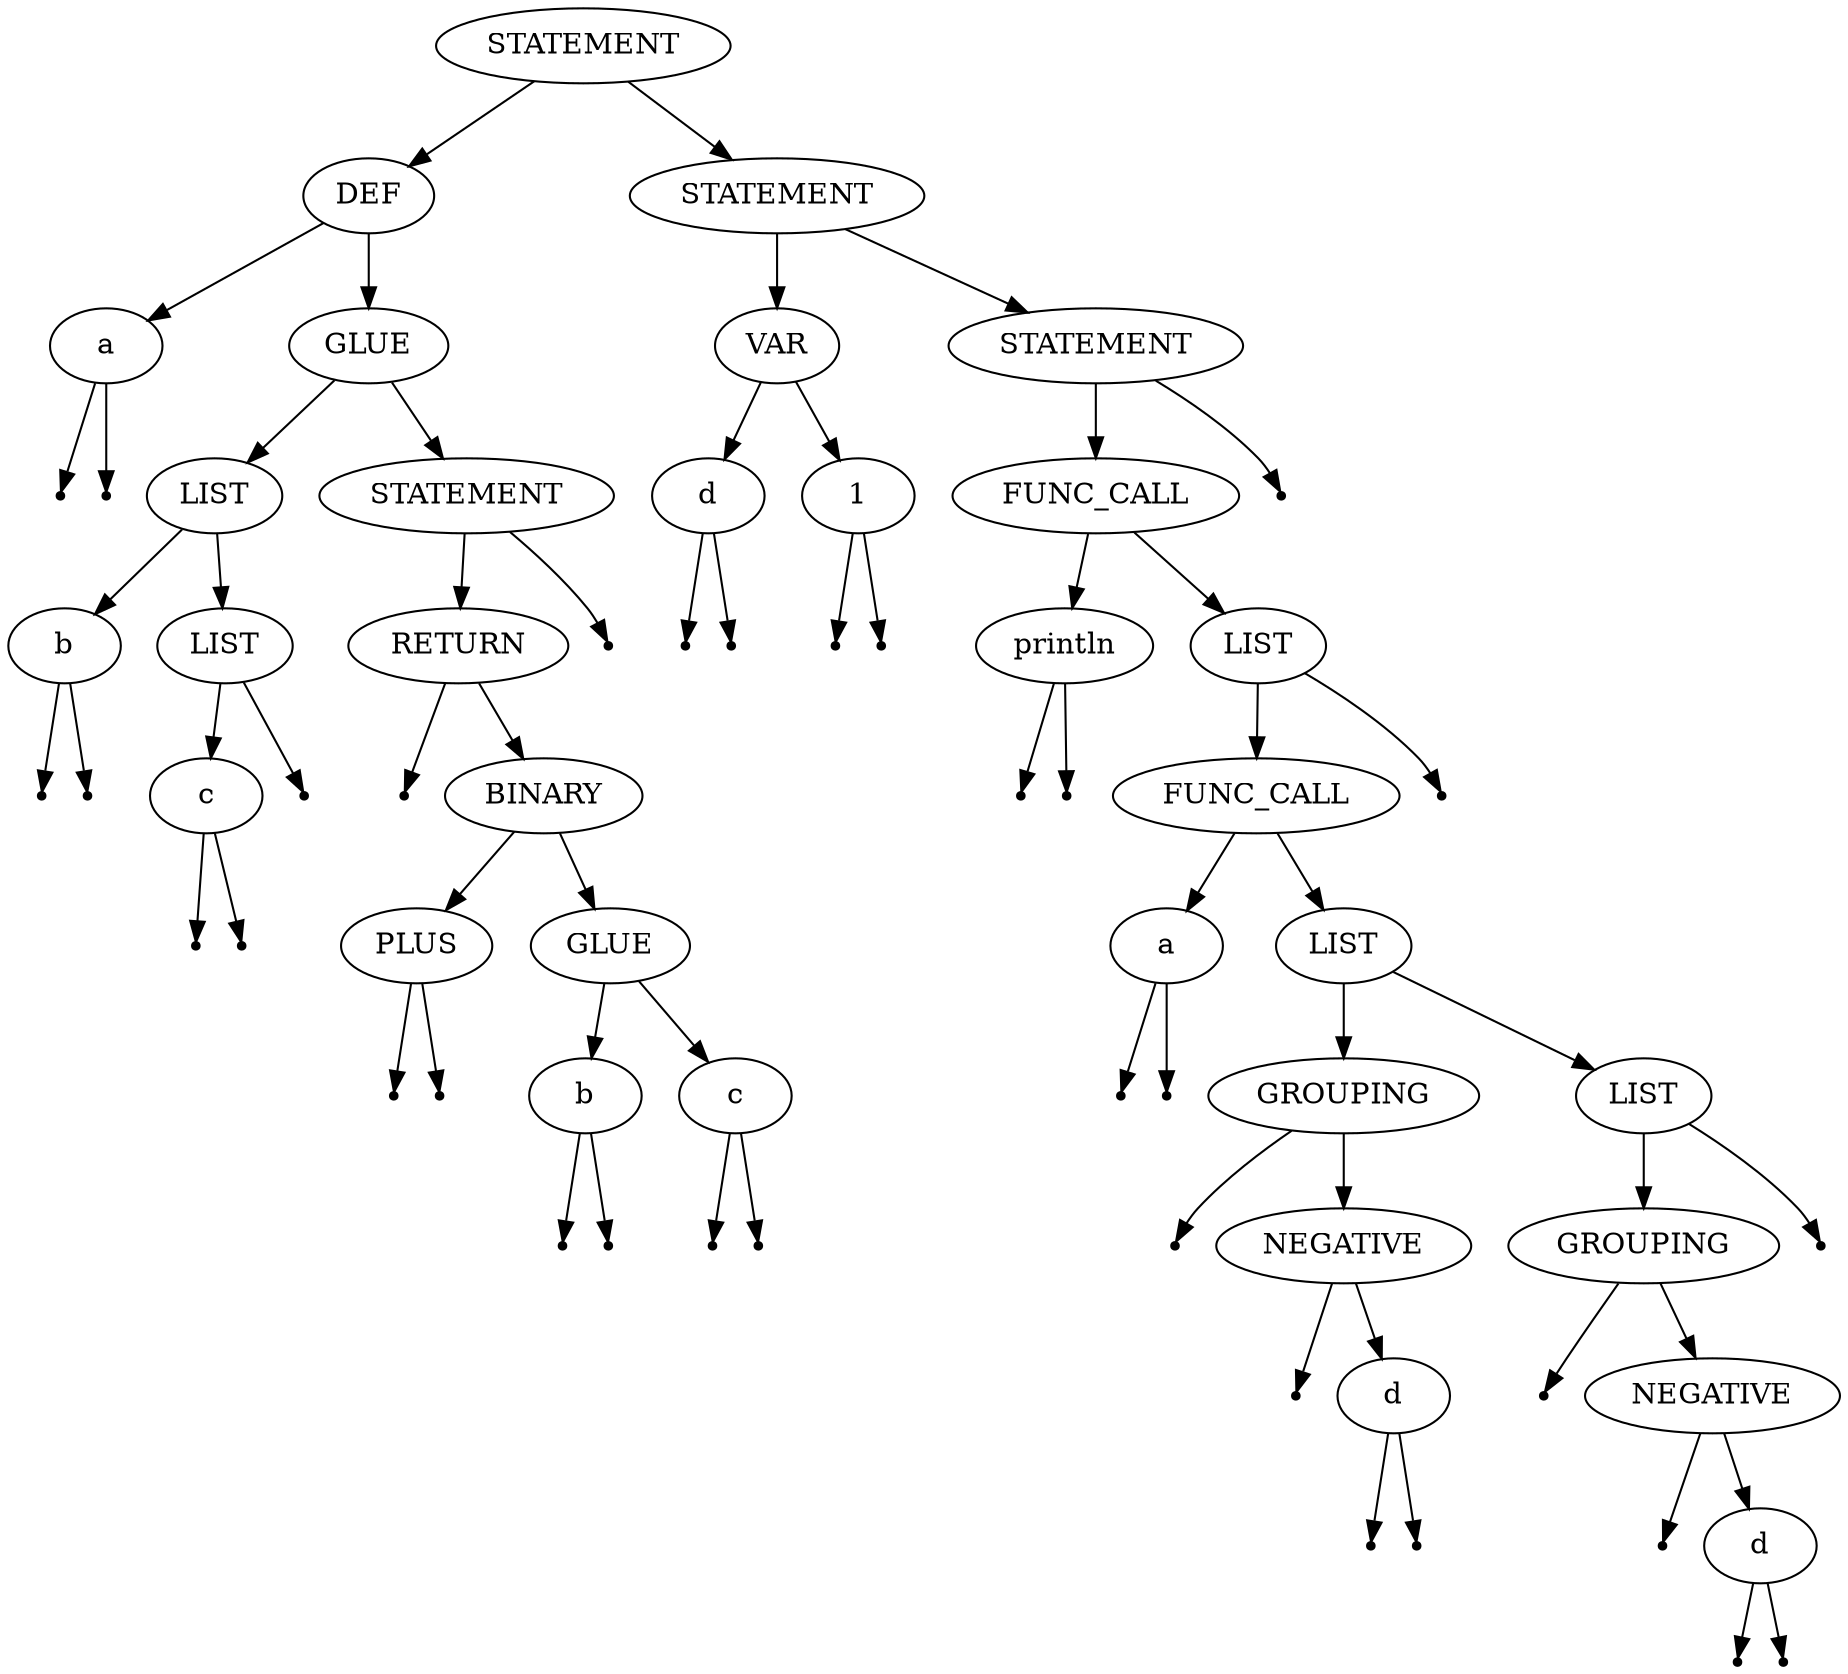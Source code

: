 digraph {
graph [ordering="out"];
Node0 [label=STATEMENT];
Node1 [label=DEF];
Node0 -> Node1;
Node2 [label=STATEMENT];
Node0 -> Node2;
Node3 [label=a];
Node1 -> Node3;
Node4 [label=GLUE];
Node1 -> Node4;
Node5 [label=VAR];
Node2 -> Node5;
Node6 [label=STATEMENT];
Node2 -> Node6;
Null0 [shape=point];
Node3 -> Null0;
Null1 [shape=point];
Node3 -> Null1;
Node7 [label=LIST];
Node4 -> Node7;
Node8 [label=STATEMENT];
Node4 -> Node8;
Node9 [label=d];
Node5 -> Node9;
Node10 [label=1];
Node5 -> Node10;
Node11 [label=FUNC_CALL];
Node6 -> Node11;
Null2 [shape=point];
Node6 -> Null2;
Node12 [label=b];
Node7 -> Node12;
Node13 [label=LIST];
Node7 -> Node13;
Node14 [label=RETURN];
Node8 -> Node14;
Null3 [shape=point];
Node8 -> Null3;
Null4 [shape=point];
Node9 -> Null4;
Null5 [shape=point];
Node9 -> Null5;
Null6 [shape=point];
Node10 -> Null6;
Null7 [shape=point];
Node10 -> Null7;
Node15 [label=println];
Node11 -> Node15;
Node16 [label=LIST];
Node11 -> Node16;
Null8 [shape=point];
Node12 -> Null8;
Null9 [shape=point];
Node12 -> Null9;
Node17 [label=c];
Node13 -> Node17;
Null10 [shape=point];
Node13 -> Null10;
Null11 [shape=point];
Node14 -> Null11;
Node18 [label=BINARY];
Node14 -> Node18;
Null12 [shape=point];
Node15 -> Null12;
Null13 [shape=point];
Node15 -> Null13;
Node19 [label=FUNC_CALL];
Node16 -> Node19;
Null14 [shape=point];
Node16 -> Null14;
Null15 [shape=point];
Node17 -> Null15;
Null16 [shape=point];
Node17 -> Null16;
Node20 [label=PLUS];
Node18 -> Node20;
Node21 [label=GLUE];
Node18 -> Node21;
Node22 [label=a];
Node19 -> Node22;
Node23 [label=LIST];
Node19 -> Node23;
Null17 [shape=point];
Node20 -> Null17;
Null18 [shape=point];
Node20 -> Null18;
Node24 [label=b];
Node21 -> Node24;
Node25 [label=c];
Node21 -> Node25;
Null19 [shape=point];
Node22 -> Null19;
Null20 [shape=point];
Node22 -> Null20;
Node26 [label=GROUPING];
Node23 -> Node26;
Node27 [label=LIST];
Node23 -> Node27;
Null21 [shape=point];
Node24 -> Null21;
Null22 [shape=point];
Node24 -> Null22;
Null23 [shape=point];
Node25 -> Null23;
Null24 [shape=point];
Node25 -> Null24;
Null25 [shape=point];
Node26 -> Null25;
Node28 [label=NEGATIVE];
Node26 -> Node28;
Node29 [label=GROUPING];
Node27 -> Node29;
Null26 [shape=point];
Node27 -> Null26;
Null27 [shape=point];
Node28 -> Null27;
Node30 [label=d];
Node28 -> Node30;
Null28 [shape=point];
Node29 -> Null28;
Node31 [label=NEGATIVE];
Node29 -> Node31;
Null29 [shape=point];
Node30 -> Null29;
Null30 [shape=point];
Node30 -> Null30;
Null31 [shape=point];
Node31 -> Null31;
Node32 [label=d];
Node31 -> Node32;
Null32 [shape=point];
Node32 -> Null32;
Null33 [shape=point];
Node32 -> Null33;
}